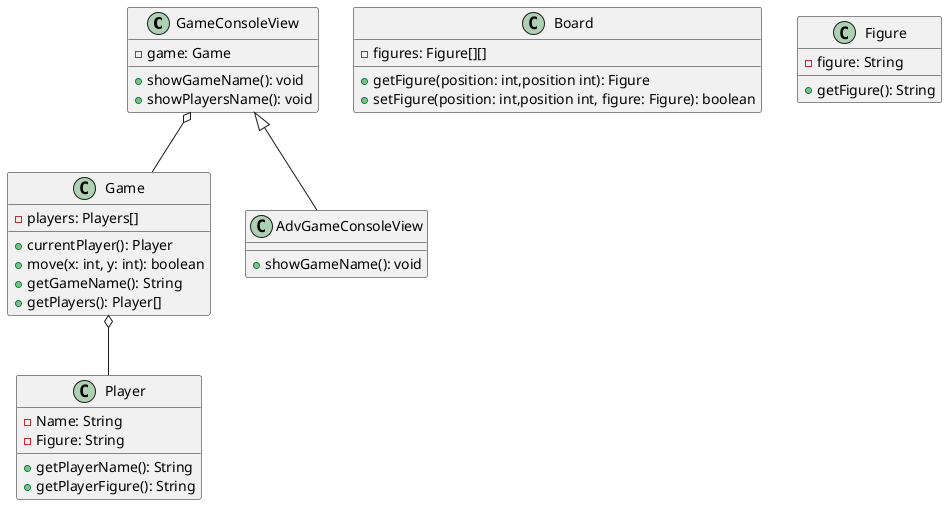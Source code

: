 @startuml
GameConsoleView o-- Game
Game o-- Player
GameConsoleView <|-- AdvGameConsoleView

class Player {
-Name: String
-Figure: String
+getPlayerName(): String
+getPlayerFigure(): String
}

class Game {
-players: Players[]
+currentPlayer(): Player
+move(x: int, y: int): boolean
+getGameName(): String
+getPlayers(): Player[]
}

class GameConsoleView {
-game: Game
+showGameName(): void
+showPlayersName(): void
}

class AdvGameConsoleView {
+showGameName(): void
}

class Board {
-figures: Figure[][]
+getFigure(position: int,position int): Figure
+setFigure(position: int,position int, figure: Figure): boolean
}

class Figure {
-figure: String
+getFigure(): String
}

@enduml